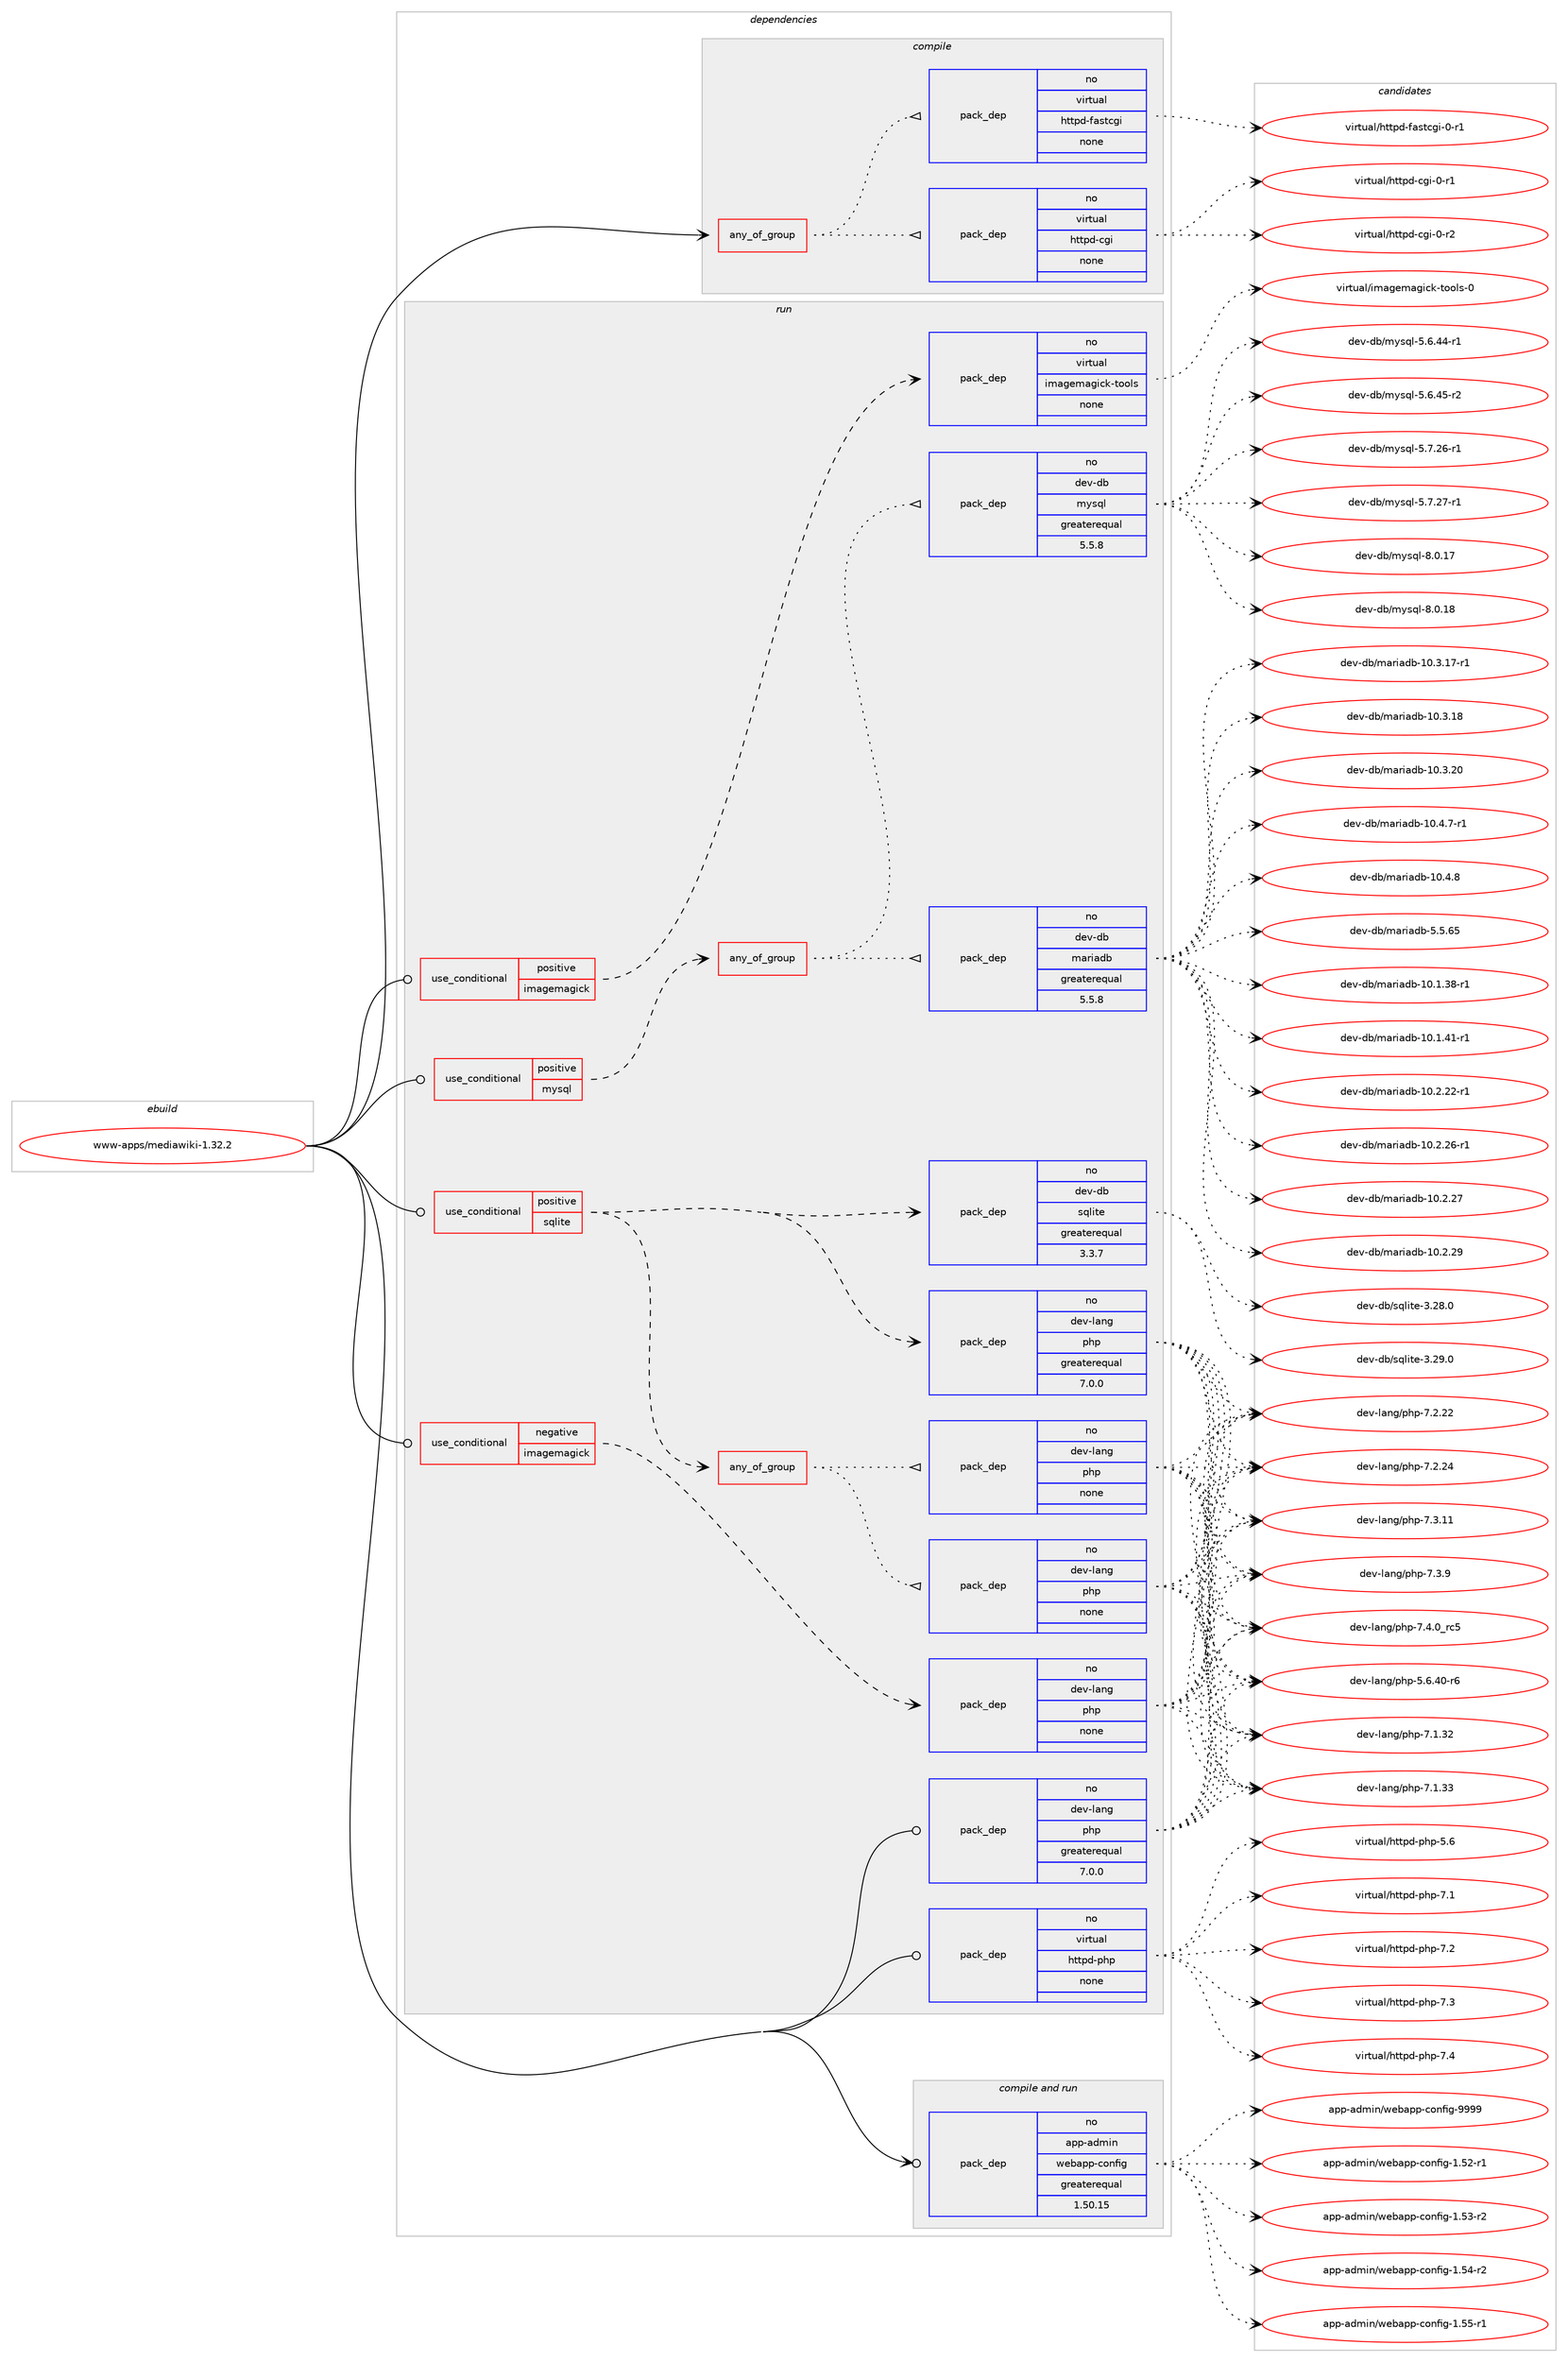 digraph prolog {

# *************
# Graph options
# *************

newrank=true;
concentrate=true;
compound=true;
graph [rankdir=LR,fontname=Helvetica,fontsize=10,ranksep=1.5];#, ranksep=2.5, nodesep=0.2];
edge  [arrowhead=vee];
node  [fontname=Helvetica,fontsize=10];

# **********
# The ebuild
# **********

subgraph cluster_leftcol {
color=gray;
label=<<i>ebuild</i>>;
id [label="www-apps/mediawiki-1.32.2", color=red, width=4, href="../www-apps/mediawiki-1.32.2.svg"];
}

# ****************
# The dependencies
# ****************

subgraph cluster_midcol {
color=gray;
label=<<i>dependencies</i>>;
subgraph cluster_compile {
fillcolor="#eeeeee";
style=filled;
label=<<i>compile</i>>;
subgraph any15719 {
dependency904545 [label=<<TABLE BORDER="0" CELLBORDER="1" CELLSPACING="0" CELLPADDING="4"><TR><TD CELLPADDING="10">any_of_group</TD></TR></TABLE>>, shape=none, color=red];subgraph pack671398 {
dependency904546 [label=<<TABLE BORDER="0" CELLBORDER="1" CELLSPACING="0" CELLPADDING="4" WIDTH="220"><TR><TD ROWSPAN="6" CELLPADDING="30">pack_dep</TD></TR><TR><TD WIDTH="110">no</TD></TR><TR><TD>virtual</TD></TR><TR><TD>httpd-cgi</TD></TR><TR><TD>none</TD></TR><TR><TD></TD></TR></TABLE>>, shape=none, color=blue];
}
dependency904545:e -> dependency904546:w [weight=20,style="dotted",arrowhead="oinv"];
subgraph pack671399 {
dependency904547 [label=<<TABLE BORDER="0" CELLBORDER="1" CELLSPACING="0" CELLPADDING="4" WIDTH="220"><TR><TD ROWSPAN="6" CELLPADDING="30">pack_dep</TD></TR><TR><TD WIDTH="110">no</TD></TR><TR><TD>virtual</TD></TR><TR><TD>httpd-fastcgi</TD></TR><TR><TD>none</TD></TR><TR><TD></TD></TR></TABLE>>, shape=none, color=blue];
}
dependency904545:e -> dependency904547:w [weight=20,style="dotted",arrowhead="oinv"];
}
id:e -> dependency904545:w [weight=20,style="solid",arrowhead="vee"];
}
subgraph cluster_compileandrun {
fillcolor="#eeeeee";
style=filled;
label=<<i>compile and run</i>>;
subgraph pack671400 {
dependency904548 [label=<<TABLE BORDER="0" CELLBORDER="1" CELLSPACING="0" CELLPADDING="4" WIDTH="220"><TR><TD ROWSPAN="6" CELLPADDING="30">pack_dep</TD></TR><TR><TD WIDTH="110">no</TD></TR><TR><TD>app-admin</TD></TR><TR><TD>webapp-config</TD></TR><TR><TD>greaterequal</TD></TR><TR><TD>1.50.15</TD></TR></TABLE>>, shape=none, color=blue];
}
id:e -> dependency904548:w [weight=20,style="solid",arrowhead="odotvee"];
}
subgraph cluster_run {
fillcolor="#eeeeee";
style=filled;
label=<<i>run</i>>;
subgraph cond216860 {
dependency904549 [label=<<TABLE BORDER="0" CELLBORDER="1" CELLSPACING="0" CELLPADDING="4"><TR><TD ROWSPAN="3" CELLPADDING="10">use_conditional</TD></TR><TR><TD>negative</TD></TR><TR><TD>imagemagick</TD></TR></TABLE>>, shape=none, color=red];
subgraph pack671401 {
dependency904550 [label=<<TABLE BORDER="0" CELLBORDER="1" CELLSPACING="0" CELLPADDING="4" WIDTH="220"><TR><TD ROWSPAN="6" CELLPADDING="30">pack_dep</TD></TR><TR><TD WIDTH="110">no</TD></TR><TR><TD>dev-lang</TD></TR><TR><TD>php</TD></TR><TR><TD>none</TD></TR><TR><TD></TD></TR></TABLE>>, shape=none, color=blue];
}
dependency904549:e -> dependency904550:w [weight=20,style="dashed",arrowhead="vee"];
}
id:e -> dependency904549:w [weight=20,style="solid",arrowhead="odot"];
subgraph cond216861 {
dependency904551 [label=<<TABLE BORDER="0" CELLBORDER="1" CELLSPACING="0" CELLPADDING="4"><TR><TD ROWSPAN="3" CELLPADDING="10">use_conditional</TD></TR><TR><TD>positive</TD></TR><TR><TD>imagemagick</TD></TR></TABLE>>, shape=none, color=red];
subgraph pack671402 {
dependency904552 [label=<<TABLE BORDER="0" CELLBORDER="1" CELLSPACING="0" CELLPADDING="4" WIDTH="220"><TR><TD ROWSPAN="6" CELLPADDING="30">pack_dep</TD></TR><TR><TD WIDTH="110">no</TD></TR><TR><TD>virtual</TD></TR><TR><TD>imagemagick-tools</TD></TR><TR><TD>none</TD></TR><TR><TD></TD></TR></TABLE>>, shape=none, color=blue];
}
dependency904551:e -> dependency904552:w [weight=20,style="dashed",arrowhead="vee"];
}
id:e -> dependency904551:w [weight=20,style="solid",arrowhead="odot"];
subgraph cond216862 {
dependency904553 [label=<<TABLE BORDER="0" CELLBORDER="1" CELLSPACING="0" CELLPADDING="4"><TR><TD ROWSPAN="3" CELLPADDING="10">use_conditional</TD></TR><TR><TD>positive</TD></TR><TR><TD>mysql</TD></TR></TABLE>>, shape=none, color=red];
subgraph any15720 {
dependency904554 [label=<<TABLE BORDER="0" CELLBORDER="1" CELLSPACING="0" CELLPADDING="4"><TR><TD CELLPADDING="10">any_of_group</TD></TR></TABLE>>, shape=none, color=red];subgraph pack671403 {
dependency904555 [label=<<TABLE BORDER="0" CELLBORDER="1" CELLSPACING="0" CELLPADDING="4" WIDTH="220"><TR><TD ROWSPAN="6" CELLPADDING="30">pack_dep</TD></TR><TR><TD WIDTH="110">no</TD></TR><TR><TD>dev-db</TD></TR><TR><TD>mariadb</TD></TR><TR><TD>greaterequal</TD></TR><TR><TD>5.5.8</TD></TR></TABLE>>, shape=none, color=blue];
}
dependency904554:e -> dependency904555:w [weight=20,style="dotted",arrowhead="oinv"];
subgraph pack671404 {
dependency904556 [label=<<TABLE BORDER="0" CELLBORDER="1" CELLSPACING="0" CELLPADDING="4" WIDTH="220"><TR><TD ROWSPAN="6" CELLPADDING="30">pack_dep</TD></TR><TR><TD WIDTH="110">no</TD></TR><TR><TD>dev-db</TD></TR><TR><TD>mysql</TD></TR><TR><TD>greaterequal</TD></TR><TR><TD>5.5.8</TD></TR></TABLE>>, shape=none, color=blue];
}
dependency904554:e -> dependency904556:w [weight=20,style="dotted",arrowhead="oinv"];
}
dependency904553:e -> dependency904554:w [weight=20,style="dashed",arrowhead="vee"];
}
id:e -> dependency904553:w [weight=20,style="solid",arrowhead="odot"];
subgraph cond216863 {
dependency904557 [label=<<TABLE BORDER="0" CELLBORDER="1" CELLSPACING="0" CELLPADDING="4"><TR><TD ROWSPAN="3" CELLPADDING="10">use_conditional</TD></TR><TR><TD>positive</TD></TR><TR><TD>sqlite</TD></TR></TABLE>>, shape=none, color=red];
subgraph pack671405 {
dependency904558 [label=<<TABLE BORDER="0" CELLBORDER="1" CELLSPACING="0" CELLPADDING="4" WIDTH="220"><TR><TD ROWSPAN="6" CELLPADDING="30">pack_dep</TD></TR><TR><TD WIDTH="110">no</TD></TR><TR><TD>dev-db</TD></TR><TR><TD>sqlite</TD></TR><TR><TD>greaterequal</TD></TR><TR><TD>3.3.7</TD></TR></TABLE>>, shape=none, color=blue];
}
dependency904557:e -> dependency904558:w [weight=20,style="dashed",arrowhead="vee"];
subgraph pack671406 {
dependency904559 [label=<<TABLE BORDER="0" CELLBORDER="1" CELLSPACING="0" CELLPADDING="4" WIDTH="220"><TR><TD ROWSPAN="6" CELLPADDING="30">pack_dep</TD></TR><TR><TD WIDTH="110">no</TD></TR><TR><TD>dev-lang</TD></TR><TR><TD>php</TD></TR><TR><TD>greaterequal</TD></TR><TR><TD>7.0.0</TD></TR></TABLE>>, shape=none, color=blue];
}
dependency904557:e -> dependency904559:w [weight=20,style="dashed",arrowhead="vee"];
subgraph any15721 {
dependency904560 [label=<<TABLE BORDER="0" CELLBORDER="1" CELLSPACING="0" CELLPADDING="4"><TR><TD CELLPADDING="10">any_of_group</TD></TR></TABLE>>, shape=none, color=red];subgraph pack671407 {
dependency904561 [label=<<TABLE BORDER="0" CELLBORDER="1" CELLSPACING="0" CELLPADDING="4" WIDTH="220"><TR><TD ROWSPAN="6" CELLPADDING="30">pack_dep</TD></TR><TR><TD WIDTH="110">no</TD></TR><TR><TD>dev-lang</TD></TR><TR><TD>php</TD></TR><TR><TD>none</TD></TR><TR><TD></TD></TR></TABLE>>, shape=none, color=blue];
}
dependency904560:e -> dependency904561:w [weight=20,style="dotted",arrowhead="oinv"];
subgraph pack671408 {
dependency904562 [label=<<TABLE BORDER="0" CELLBORDER="1" CELLSPACING="0" CELLPADDING="4" WIDTH="220"><TR><TD ROWSPAN="6" CELLPADDING="30">pack_dep</TD></TR><TR><TD WIDTH="110">no</TD></TR><TR><TD>dev-lang</TD></TR><TR><TD>php</TD></TR><TR><TD>none</TD></TR><TR><TD></TD></TR></TABLE>>, shape=none, color=blue];
}
dependency904560:e -> dependency904562:w [weight=20,style="dotted",arrowhead="oinv"];
}
dependency904557:e -> dependency904560:w [weight=20,style="dashed",arrowhead="vee"];
}
id:e -> dependency904557:w [weight=20,style="solid",arrowhead="odot"];
subgraph pack671409 {
dependency904563 [label=<<TABLE BORDER="0" CELLBORDER="1" CELLSPACING="0" CELLPADDING="4" WIDTH="220"><TR><TD ROWSPAN="6" CELLPADDING="30">pack_dep</TD></TR><TR><TD WIDTH="110">no</TD></TR><TR><TD>dev-lang</TD></TR><TR><TD>php</TD></TR><TR><TD>greaterequal</TD></TR><TR><TD>7.0.0</TD></TR></TABLE>>, shape=none, color=blue];
}
id:e -> dependency904563:w [weight=20,style="solid",arrowhead="odot"];
subgraph pack671410 {
dependency904564 [label=<<TABLE BORDER="0" CELLBORDER="1" CELLSPACING="0" CELLPADDING="4" WIDTH="220"><TR><TD ROWSPAN="6" CELLPADDING="30">pack_dep</TD></TR><TR><TD WIDTH="110">no</TD></TR><TR><TD>virtual</TD></TR><TR><TD>httpd-php</TD></TR><TR><TD>none</TD></TR><TR><TD></TD></TR></TABLE>>, shape=none, color=blue];
}
id:e -> dependency904564:w [weight=20,style="solid",arrowhead="odot"];
}
}

# **************
# The candidates
# **************

subgraph cluster_choices {
rank=same;
color=gray;
label=<<i>candidates</i>>;

subgraph choice671398 {
color=black;
nodesep=1;
choice1181051141161179710847104116116112100459910310545484511449 [label="virtual/httpd-cgi-0-r1", color=red, width=4,href="../virtual/httpd-cgi-0-r1.svg"];
choice1181051141161179710847104116116112100459910310545484511450 [label="virtual/httpd-cgi-0-r2", color=red, width=4,href="../virtual/httpd-cgi-0-r2.svg"];
dependency904546:e -> choice1181051141161179710847104116116112100459910310545484511449:w [style=dotted,weight="100"];
dependency904546:e -> choice1181051141161179710847104116116112100459910310545484511450:w [style=dotted,weight="100"];
}
subgraph choice671399 {
color=black;
nodesep=1;
choice118105114116117971084710411611611210045102971151169910310545484511449 [label="virtual/httpd-fastcgi-0-r1", color=red, width=4,href="../virtual/httpd-fastcgi-0-r1.svg"];
dependency904547:e -> choice118105114116117971084710411611611210045102971151169910310545484511449:w [style=dotted,weight="100"];
}
subgraph choice671400 {
color=black;
nodesep=1;
choice971121124597100109105110471191019897112112459911111010210510345494653504511449 [label="app-admin/webapp-config-1.52-r1", color=red, width=4,href="../app-admin/webapp-config-1.52-r1.svg"];
choice971121124597100109105110471191019897112112459911111010210510345494653514511450 [label="app-admin/webapp-config-1.53-r2", color=red, width=4,href="../app-admin/webapp-config-1.53-r2.svg"];
choice971121124597100109105110471191019897112112459911111010210510345494653524511450 [label="app-admin/webapp-config-1.54-r2", color=red, width=4,href="../app-admin/webapp-config-1.54-r2.svg"];
choice971121124597100109105110471191019897112112459911111010210510345494653534511449 [label="app-admin/webapp-config-1.55-r1", color=red, width=4,href="../app-admin/webapp-config-1.55-r1.svg"];
choice97112112459710010910511047119101989711211245991111101021051034557575757 [label="app-admin/webapp-config-9999", color=red, width=4,href="../app-admin/webapp-config-9999.svg"];
dependency904548:e -> choice971121124597100109105110471191019897112112459911111010210510345494653504511449:w [style=dotted,weight="100"];
dependency904548:e -> choice971121124597100109105110471191019897112112459911111010210510345494653514511450:w [style=dotted,weight="100"];
dependency904548:e -> choice971121124597100109105110471191019897112112459911111010210510345494653524511450:w [style=dotted,weight="100"];
dependency904548:e -> choice971121124597100109105110471191019897112112459911111010210510345494653534511449:w [style=dotted,weight="100"];
dependency904548:e -> choice97112112459710010910511047119101989711211245991111101021051034557575757:w [style=dotted,weight="100"];
}
subgraph choice671401 {
color=black;
nodesep=1;
choice100101118451089711010347112104112455346544652484511454 [label="dev-lang/php-5.6.40-r6", color=red, width=4,href="../dev-lang/php-5.6.40-r6.svg"];
choice10010111845108971101034711210411245554649465150 [label="dev-lang/php-7.1.32", color=red, width=4,href="../dev-lang/php-7.1.32.svg"];
choice10010111845108971101034711210411245554649465151 [label="dev-lang/php-7.1.33", color=red, width=4,href="../dev-lang/php-7.1.33.svg"];
choice10010111845108971101034711210411245554650465050 [label="dev-lang/php-7.2.22", color=red, width=4,href="../dev-lang/php-7.2.22.svg"];
choice10010111845108971101034711210411245554650465052 [label="dev-lang/php-7.2.24", color=red, width=4,href="../dev-lang/php-7.2.24.svg"];
choice10010111845108971101034711210411245554651464949 [label="dev-lang/php-7.3.11", color=red, width=4,href="../dev-lang/php-7.3.11.svg"];
choice100101118451089711010347112104112455546514657 [label="dev-lang/php-7.3.9", color=red, width=4,href="../dev-lang/php-7.3.9.svg"];
choice100101118451089711010347112104112455546524648951149953 [label="dev-lang/php-7.4.0_rc5", color=red, width=4,href="../dev-lang/php-7.4.0_rc5.svg"];
dependency904550:e -> choice100101118451089711010347112104112455346544652484511454:w [style=dotted,weight="100"];
dependency904550:e -> choice10010111845108971101034711210411245554649465150:w [style=dotted,weight="100"];
dependency904550:e -> choice10010111845108971101034711210411245554649465151:w [style=dotted,weight="100"];
dependency904550:e -> choice10010111845108971101034711210411245554650465050:w [style=dotted,weight="100"];
dependency904550:e -> choice10010111845108971101034711210411245554650465052:w [style=dotted,weight="100"];
dependency904550:e -> choice10010111845108971101034711210411245554651464949:w [style=dotted,weight="100"];
dependency904550:e -> choice100101118451089711010347112104112455546514657:w [style=dotted,weight="100"];
dependency904550:e -> choice100101118451089711010347112104112455546524648951149953:w [style=dotted,weight="100"];
}
subgraph choice671402 {
color=black;
nodesep=1;
choice1181051141161179710847105109971031011099710310599107451161111111081154548 [label="virtual/imagemagick-tools-0", color=red, width=4,href="../virtual/imagemagick-tools-0.svg"];
dependency904552:e -> choice1181051141161179710847105109971031011099710310599107451161111111081154548:w [style=dotted,weight="100"];
}
subgraph choice671403 {
color=black;
nodesep=1;
choice10010111845100984710997114105971009845494846494651564511449 [label="dev-db/mariadb-10.1.38-r1", color=red, width=4,href="../dev-db/mariadb-10.1.38-r1.svg"];
choice10010111845100984710997114105971009845494846494652494511449 [label="dev-db/mariadb-10.1.41-r1", color=red, width=4,href="../dev-db/mariadb-10.1.41-r1.svg"];
choice10010111845100984710997114105971009845494846504650504511449 [label="dev-db/mariadb-10.2.22-r1", color=red, width=4,href="../dev-db/mariadb-10.2.22-r1.svg"];
choice10010111845100984710997114105971009845494846504650544511449 [label="dev-db/mariadb-10.2.26-r1", color=red, width=4,href="../dev-db/mariadb-10.2.26-r1.svg"];
choice1001011184510098471099711410597100984549484650465055 [label="dev-db/mariadb-10.2.27", color=red, width=4,href="../dev-db/mariadb-10.2.27.svg"];
choice1001011184510098471099711410597100984549484650465057 [label="dev-db/mariadb-10.2.29", color=red, width=4,href="../dev-db/mariadb-10.2.29.svg"];
choice10010111845100984710997114105971009845494846514649554511449 [label="dev-db/mariadb-10.3.17-r1", color=red, width=4,href="../dev-db/mariadb-10.3.17-r1.svg"];
choice1001011184510098471099711410597100984549484651464956 [label="dev-db/mariadb-10.3.18", color=red, width=4,href="../dev-db/mariadb-10.3.18.svg"];
choice1001011184510098471099711410597100984549484651465048 [label="dev-db/mariadb-10.3.20", color=red, width=4,href="../dev-db/mariadb-10.3.20.svg"];
choice100101118451009847109971141059710098454948465246554511449 [label="dev-db/mariadb-10.4.7-r1", color=red, width=4,href="../dev-db/mariadb-10.4.7-r1.svg"];
choice10010111845100984710997114105971009845494846524656 [label="dev-db/mariadb-10.4.8", color=red, width=4,href="../dev-db/mariadb-10.4.8.svg"];
choice10010111845100984710997114105971009845534653465453 [label="dev-db/mariadb-5.5.65", color=red, width=4,href="../dev-db/mariadb-5.5.65.svg"];
dependency904555:e -> choice10010111845100984710997114105971009845494846494651564511449:w [style=dotted,weight="100"];
dependency904555:e -> choice10010111845100984710997114105971009845494846494652494511449:w [style=dotted,weight="100"];
dependency904555:e -> choice10010111845100984710997114105971009845494846504650504511449:w [style=dotted,weight="100"];
dependency904555:e -> choice10010111845100984710997114105971009845494846504650544511449:w [style=dotted,weight="100"];
dependency904555:e -> choice1001011184510098471099711410597100984549484650465055:w [style=dotted,weight="100"];
dependency904555:e -> choice1001011184510098471099711410597100984549484650465057:w [style=dotted,weight="100"];
dependency904555:e -> choice10010111845100984710997114105971009845494846514649554511449:w [style=dotted,weight="100"];
dependency904555:e -> choice1001011184510098471099711410597100984549484651464956:w [style=dotted,weight="100"];
dependency904555:e -> choice1001011184510098471099711410597100984549484651465048:w [style=dotted,weight="100"];
dependency904555:e -> choice100101118451009847109971141059710098454948465246554511449:w [style=dotted,weight="100"];
dependency904555:e -> choice10010111845100984710997114105971009845494846524656:w [style=dotted,weight="100"];
dependency904555:e -> choice10010111845100984710997114105971009845534653465453:w [style=dotted,weight="100"];
}
subgraph choice671404 {
color=black;
nodesep=1;
choice100101118451009847109121115113108455346544652524511449 [label="dev-db/mysql-5.6.44-r1", color=red, width=4,href="../dev-db/mysql-5.6.44-r1.svg"];
choice100101118451009847109121115113108455346544652534511450 [label="dev-db/mysql-5.6.45-r2", color=red, width=4,href="../dev-db/mysql-5.6.45-r2.svg"];
choice100101118451009847109121115113108455346554650544511449 [label="dev-db/mysql-5.7.26-r1", color=red, width=4,href="../dev-db/mysql-5.7.26-r1.svg"];
choice100101118451009847109121115113108455346554650554511449 [label="dev-db/mysql-5.7.27-r1", color=red, width=4,href="../dev-db/mysql-5.7.27-r1.svg"];
choice10010111845100984710912111511310845564648464955 [label="dev-db/mysql-8.0.17", color=red, width=4,href="../dev-db/mysql-8.0.17.svg"];
choice10010111845100984710912111511310845564648464956 [label="dev-db/mysql-8.0.18", color=red, width=4,href="../dev-db/mysql-8.0.18.svg"];
dependency904556:e -> choice100101118451009847109121115113108455346544652524511449:w [style=dotted,weight="100"];
dependency904556:e -> choice100101118451009847109121115113108455346544652534511450:w [style=dotted,weight="100"];
dependency904556:e -> choice100101118451009847109121115113108455346554650544511449:w [style=dotted,weight="100"];
dependency904556:e -> choice100101118451009847109121115113108455346554650554511449:w [style=dotted,weight="100"];
dependency904556:e -> choice10010111845100984710912111511310845564648464955:w [style=dotted,weight="100"];
dependency904556:e -> choice10010111845100984710912111511310845564648464956:w [style=dotted,weight="100"];
}
subgraph choice671405 {
color=black;
nodesep=1;
choice10010111845100984711511310810511610145514650564648 [label="dev-db/sqlite-3.28.0", color=red, width=4,href="../dev-db/sqlite-3.28.0.svg"];
choice10010111845100984711511310810511610145514650574648 [label="dev-db/sqlite-3.29.0", color=red, width=4,href="../dev-db/sqlite-3.29.0.svg"];
dependency904558:e -> choice10010111845100984711511310810511610145514650564648:w [style=dotted,weight="100"];
dependency904558:e -> choice10010111845100984711511310810511610145514650574648:w [style=dotted,weight="100"];
}
subgraph choice671406 {
color=black;
nodesep=1;
choice100101118451089711010347112104112455346544652484511454 [label="dev-lang/php-5.6.40-r6", color=red, width=4,href="../dev-lang/php-5.6.40-r6.svg"];
choice10010111845108971101034711210411245554649465150 [label="dev-lang/php-7.1.32", color=red, width=4,href="../dev-lang/php-7.1.32.svg"];
choice10010111845108971101034711210411245554649465151 [label="dev-lang/php-7.1.33", color=red, width=4,href="../dev-lang/php-7.1.33.svg"];
choice10010111845108971101034711210411245554650465050 [label="dev-lang/php-7.2.22", color=red, width=4,href="../dev-lang/php-7.2.22.svg"];
choice10010111845108971101034711210411245554650465052 [label="dev-lang/php-7.2.24", color=red, width=4,href="../dev-lang/php-7.2.24.svg"];
choice10010111845108971101034711210411245554651464949 [label="dev-lang/php-7.3.11", color=red, width=4,href="../dev-lang/php-7.3.11.svg"];
choice100101118451089711010347112104112455546514657 [label="dev-lang/php-7.3.9", color=red, width=4,href="../dev-lang/php-7.3.9.svg"];
choice100101118451089711010347112104112455546524648951149953 [label="dev-lang/php-7.4.0_rc5", color=red, width=4,href="../dev-lang/php-7.4.0_rc5.svg"];
dependency904559:e -> choice100101118451089711010347112104112455346544652484511454:w [style=dotted,weight="100"];
dependency904559:e -> choice10010111845108971101034711210411245554649465150:w [style=dotted,weight="100"];
dependency904559:e -> choice10010111845108971101034711210411245554649465151:w [style=dotted,weight="100"];
dependency904559:e -> choice10010111845108971101034711210411245554650465050:w [style=dotted,weight="100"];
dependency904559:e -> choice10010111845108971101034711210411245554650465052:w [style=dotted,weight="100"];
dependency904559:e -> choice10010111845108971101034711210411245554651464949:w [style=dotted,weight="100"];
dependency904559:e -> choice100101118451089711010347112104112455546514657:w [style=dotted,weight="100"];
dependency904559:e -> choice100101118451089711010347112104112455546524648951149953:w [style=dotted,weight="100"];
}
subgraph choice671407 {
color=black;
nodesep=1;
choice100101118451089711010347112104112455346544652484511454 [label="dev-lang/php-5.6.40-r6", color=red, width=4,href="../dev-lang/php-5.6.40-r6.svg"];
choice10010111845108971101034711210411245554649465150 [label="dev-lang/php-7.1.32", color=red, width=4,href="../dev-lang/php-7.1.32.svg"];
choice10010111845108971101034711210411245554649465151 [label="dev-lang/php-7.1.33", color=red, width=4,href="../dev-lang/php-7.1.33.svg"];
choice10010111845108971101034711210411245554650465050 [label="dev-lang/php-7.2.22", color=red, width=4,href="../dev-lang/php-7.2.22.svg"];
choice10010111845108971101034711210411245554650465052 [label="dev-lang/php-7.2.24", color=red, width=4,href="../dev-lang/php-7.2.24.svg"];
choice10010111845108971101034711210411245554651464949 [label="dev-lang/php-7.3.11", color=red, width=4,href="../dev-lang/php-7.3.11.svg"];
choice100101118451089711010347112104112455546514657 [label="dev-lang/php-7.3.9", color=red, width=4,href="../dev-lang/php-7.3.9.svg"];
choice100101118451089711010347112104112455546524648951149953 [label="dev-lang/php-7.4.0_rc5", color=red, width=4,href="../dev-lang/php-7.4.0_rc5.svg"];
dependency904561:e -> choice100101118451089711010347112104112455346544652484511454:w [style=dotted,weight="100"];
dependency904561:e -> choice10010111845108971101034711210411245554649465150:w [style=dotted,weight="100"];
dependency904561:e -> choice10010111845108971101034711210411245554649465151:w [style=dotted,weight="100"];
dependency904561:e -> choice10010111845108971101034711210411245554650465050:w [style=dotted,weight="100"];
dependency904561:e -> choice10010111845108971101034711210411245554650465052:w [style=dotted,weight="100"];
dependency904561:e -> choice10010111845108971101034711210411245554651464949:w [style=dotted,weight="100"];
dependency904561:e -> choice100101118451089711010347112104112455546514657:w [style=dotted,weight="100"];
dependency904561:e -> choice100101118451089711010347112104112455546524648951149953:w [style=dotted,weight="100"];
}
subgraph choice671408 {
color=black;
nodesep=1;
choice100101118451089711010347112104112455346544652484511454 [label="dev-lang/php-5.6.40-r6", color=red, width=4,href="../dev-lang/php-5.6.40-r6.svg"];
choice10010111845108971101034711210411245554649465150 [label="dev-lang/php-7.1.32", color=red, width=4,href="../dev-lang/php-7.1.32.svg"];
choice10010111845108971101034711210411245554649465151 [label="dev-lang/php-7.1.33", color=red, width=4,href="../dev-lang/php-7.1.33.svg"];
choice10010111845108971101034711210411245554650465050 [label="dev-lang/php-7.2.22", color=red, width=4,href="../dev-lang/php-7.2.22.svg"];
choice10010111845108971101034711210411245554650465052 [label="dev-lang/php-7.2.24", color=red, width=4,href="../dev-lang/php-7.2.24.svg"];
choice10010111845108971101034711210411245554651464949 [label="dev-lang/php-7.3.11", color=red, width=4,href="../dev-lang/php-7.3.11.svg"];
choice100101118451089711010347112104112455546514657 [label="dev-lang/php-7.3.9", color=red, width=4,href="../dev-lang/php-7.3.9.svg"];
choice100101118451089711010347112104112455546524648951149953 [label="dev-lang/php-7.4.0_rc5", color=red, width=4,href="../dev-lang/php-7.4.0_rc5.svg"];
dependency904562:e -> choice100101118451089711010347112104112455346544652484511454:w [style=dotted,weight="100"];
dependency904562:e -> choice10010111845108971101034711210411245554649465150:w [style=dotted,weight="100"];
dependency904562:e -> choice10010111845108971101034711210411245554649465151:w [style=dotted,weight="100"];
dependency904562:e -> choice10010111845108971101034711210411245554650465050:w [style=dotted,weight="100"];
dependency904562:e -> choice10010111845108971101034711210411245554650465052:w [style=dotted,weight="100"];
dependency904562:e -> choice10010111845108971101034711210411245554651464949:w [style=dotted,weight="100"];
dependency904562:e -> choice100101118451089711010347112104112455546514657:w [style=dotted,weight="100"];
dependency904562:e -> choice100101118451089711010347112104112455546524648951149953:w [style=dotted,weight="100"];
}
subgraph choice671409 {
color=black;
nodesep=1;
choice100101118451089711010347112104112455346544652484511454 [label="dev-lang/php-5.6.40-r6", color=red, width=4,href="../dev-lang/php-5.6.40-r6.svg"];
choice10010111845108971101034711210411245554649465150 [label="dev-lang/php-7.1.32", color=red, width=4,href="../dev-lang/php-7.1.32.svg"];
choice10010111845108971101034711210411245554649465151 [label="dev-lang/php-7.1.33", color=red, width=4,href="../dev-lang/php-7.1.33.svg"];
choice10010111845108971101034711210411245554650465050 [label="dev-lang/php-7.2.22", color=red, width=4,href="../dev-lang/php-7.2.22.svg"];
choice10010111845108971101034711210411245554650465052 [label="dev-lang/php-7.2.24", color=red, width=4,href="../dev-lang/php-7.2.24.svg"];
choice10010111845108971101034711210411245554651464949 [label="dev-lang/php-7.3.11", color=red, width=4,href="../dev-lang/php-7.3.11.svg"];
choice100101118451089711010347112104112455546514657 [label="dev-lang/php-7.3.9", color=red, width=4,href="../dev-lang/php-7.3.9.svg"];
choice100101118451089711010347112104112455546524648951149953 [label="dev-lang/php-7.4.0_rc5", color=red, width=4,href="../dev-lang/php-7.4.0_rc5.svg"];
dependency904563:e -> choice100101118451089711010347112104112455346544652484511454:w [style=dotted,weight="100"];
dependency904563:e -> choice10010111845108971101034711210411245554649465150:w [style=dotted,weight="100"];
dependency904563:e -> choice10010111845108971101034711210411245554649465151:w [style=dotted,weight="100"];
dependency904563:e -> choice10010111845108971101034711210411245554650465050:w [style=dotted,weight="100"];
dependency904563:e -> choice10010111845108971101034711210411245554650465052:w [style=dotted,weight="100"];
dependency904563:e -> choice10010111845108971101034711210411245554651464949:w [style=dotted,weight="100"];
dependency904563:e -> choice100101118451089711010347112104112455546514657:w [style=dotted,weight="100"];
dependency904563:e -> choice100101118451089711010347112104112455546524648951149953:w [style=dotted,weight="100"];
}
subgraph choice671410 {
color=black;
nodesep=1;
choice11810511411611797108471041161161121004511210411245534654 [label="virtual/httpd-php-5.6", color=red, width=4,href="../virtual/httpd-php-5.6.svg"];
choice11810511411611797108471041161161121004511210411245554649 [label="virtual/httpd-php-7.1", color=red, width=4,href="../virtual/httpd-php-7.1.svg"];
choice11810511411611797108471041161161121004511210411245554650 [label="virtual/httpd-php-7.2", color=red, width=4,href="../virtual/httpd-php-7.2.svg"];
choice11810511411611797108471041161161121004511210411245554651 [label="virtual/httpd-php-7.3", color=red, width=4,href="../virtual/httpd-php-7.3.svg"];
choice11810511411611797108471041161161121004511210411245554652 [label="virtual/httpd-php-7.4", color=red, width=4,href="../virtual/httpd-php-7.4.svg"];
dependency904564:e -> choice11810511411611797108471041161161121004511210411245534654:w [style=dotted,weight="100"];
dependency904564:e -> choice11810511411611797108471041161161121004511210411245554649:w [style=dotted,weight="100"];
dependency904564:e -> choice11810511411611797108471041161161121004511210411245554650:w [style=dotted,weight="100"];
dependency904564:e -> choice11810511411611797108471041161161121004511210411245554651:w [style=dotted,weight="100"];
dependency904564:e -> choice11810511411611797108471041161161121004511210411245554652:w [style=dotted,weight="100"];
}
}

}
